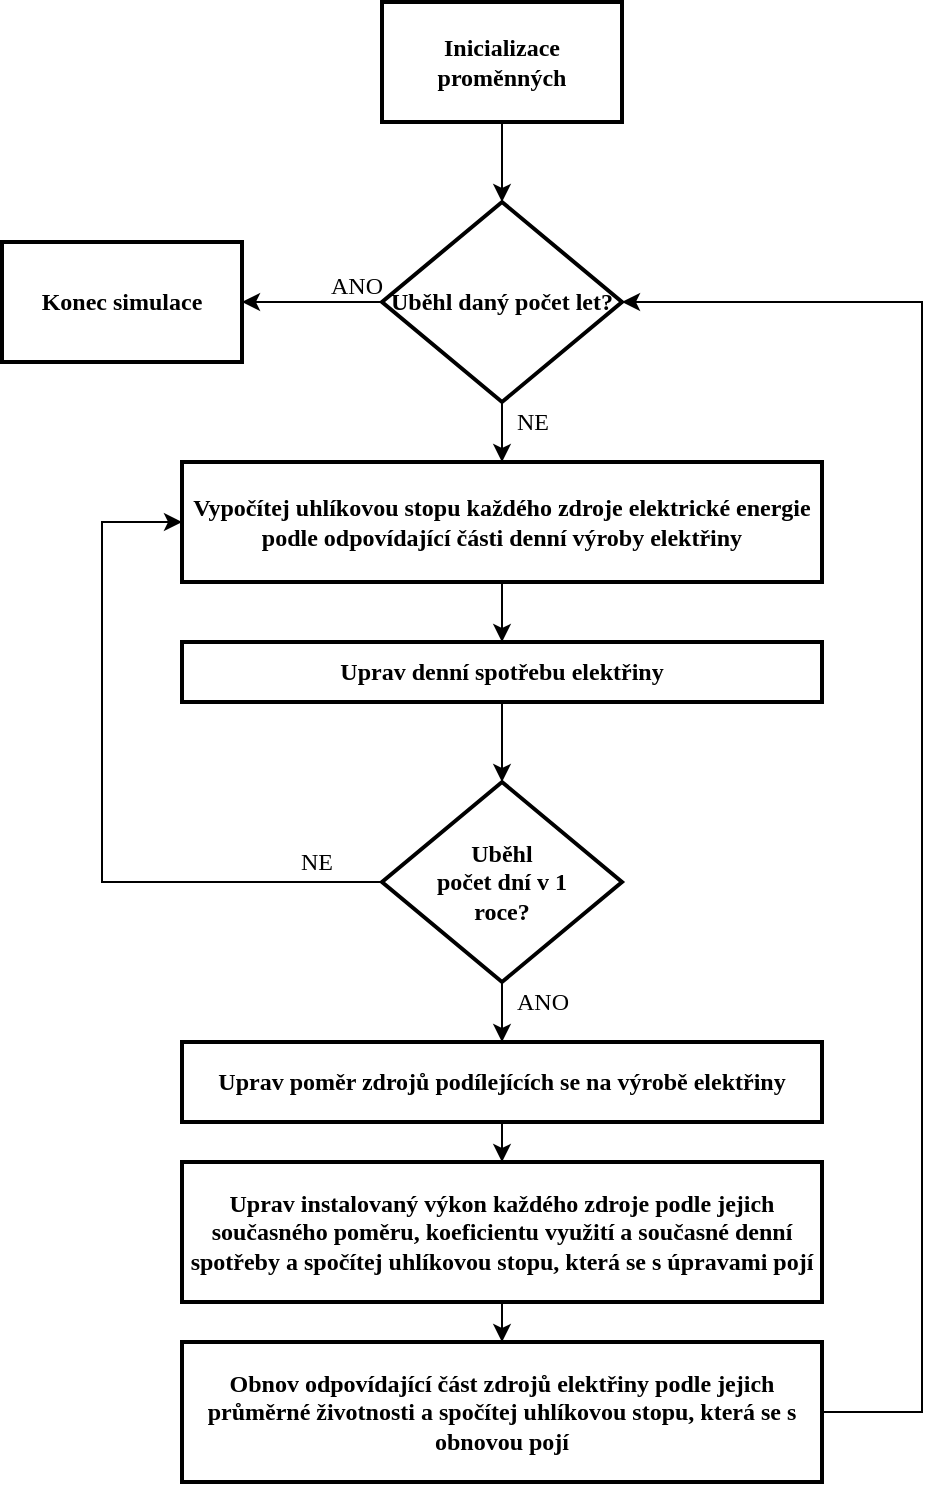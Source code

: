 <mxfile version="12.3.7" type="device" pages="1"><diagram name="Page-1" id="8ce9d11a-91a2-4d17-14d8-a56ed91bf033"><mxGraphModel dx="1422" dy="762" grid="1" gridSize="10" guides="1" tooltips="1" connect="1" arrows="1" fold="1" page="1" pageScale="1" pageWidth="1100" pageHeight="850" background="#ffffff" math="0" shadow="0"><root><mxCell id="0"/><mxCell id="1" parent="0"/><mxCell id="NY1LbBJiRNI9XVGgdKvf-11" value="" style="edgeStyle=orthogonalEdgeStyle;rounded=0;orthogonalLoop=1;jettySize=auto;html=1;fontFamily=Verdana;" edge="1" parent="1" source="NY1LbBJiRNI9XVGgdKvf-3" target="NY1LbBJiRNI9XVGgdKvf-4"><mxGeometry relative="1" as="geometry"/></mxCell><mxCell id="NY1LbBJiRNI9XVGgdKvf-3" value="&lt;font face=&quot;Verdana&quot;&gt;Inicializace proměnných&lt;/font&gt;" style="html=1;whiteSpace=wrap;comic=0;strokeWidth=2;fontFamily=Comic Sans MS;fontStyle=1;" vertex="1" parent="1"><mxGeometry x="450" y="60" width="120" height="60" as="geometry"/></mxCell><mxCell id="NY1LbBJiRNI9XVGgdKvf-10" value="" style="edgeStyle=orthogonalEdgeStyle;rounded=0;orthogonalLoop=1;jettySize=auto;html=1;fontFamily=Verdana;" edge="1" parent="1" source="NY1LbBJiRNI9XVGgdKvf-4" target="NY1LbBJiRNI9XVGgdKvf-8"><mxGeometry relative="1" as="geometry"/></mxCell><mxCell id="NY1LbBJiRNI9XVGgdKvf-14" value="" style="edgeStyle=orthogonalEdgeStyle;rounded=0;orthogonalLoop=1;jettySize=auto;html=1;fontFamily=Verdana;" edge="1" parent="1" source="NY1LbBJiRNI9XVGgdKvf-4" target="NY1LbBJiRNI9XVGgdKvf-13"><mxGeometry relative="1" as="geometry"/></mxCell><mxCell id="NY1LbBJiRNI9XVGgdKvf-4" value="Uběhl daný počet let?" style="rhombus;html=1;align=center;whiteSpace=wrap;comic=0;strokeWidth=2;fontFamily=Verdana;fontStyle=1;" vertex="1" parent="1"><mxGeometry x="450" y="160" width="120" height="100" as="geometry"/></mxCell><mxCell id="NY1LbBJiRNI9XVGgdKvf-8" value="&lt;font&gt;Konec simulace&lt;/font&gt;" style="html=1;whiteSpace=wrap;comic=0;strokeWidth=2;fontFamily=Verdana;fontStyle=1;" vertex="1" parent="1"><mxGeometry x="260" y="180" width="120" height="60" as="geometry"/></mxCell><mxCell id="NY1LbBJiRNI9XVGgdKvf-12" value="ANO" style="text;html=1;align=center;verticalAlign=middle;resizable=0;points=[];;autosize=1;fontFamily=Verdana;" vertex="1" parent="1"><mxGeometry x="417" y="192" width="40" height="20" as="geometry"/></mxCell><mxCell id="NY1LbBJiRNI9XVGgdKvf-17" value="" style="edgeStyle=orthogonalEdgeStyle;rounded=0;orthogonalLoop=1;jettySize=auto;html=1;fontFamily=Verdana;" edge="1" parent="1" source="NY1LbBJiRNI9XVGgdKvf-13" target="NY1LbBJiRNI9XVGgdKvf-16"><mxGeometry relative="1" as="geometry"/></mxCell><mxCell id="NY1LbBJiRNI9XVGgdKvf-13" value="&lt;font&gt;Vypočítej uhlíkovou stopu každého zdroje elektrické energie podle odpovídající části denní výroby elektřiny&lt;/font&gt;" style="html=1;whiteSpace=wrap;comic=0;strokeWidth=2;fontFamily=Verdana;fontStyle=1;" vertex="1" parent="1"><mxGeometry x="350" y="290" width="320" height="60" as="geometry"/></mxCell><mxCell id="NY1LbBJiRNI9XVGgdKvf-21" value="" style="edgeStyle=orthogonalEdgeStyle;rounded=0;orthogonalLoop=1;jettySize=auto;html=1;fontFamily=Verdana;" edge="1" parent="1" source="NY1LbBJiRNI9XVGgdKvf-16" target="NY1LbBJiRNI9XVGgdKvf-20"><mxGeometry relative="1" as="geometry"/></mxCell><mxCell id="NY1LbBJiRNI9XVGgdKvf-16" value="&lt;font&gt;Uprav denní spotřebu elektřiny&lt;/font&gt;" style="html=1;whiteSpace=wrap;comic=0;strokeWidth=2;fontFamily=Verdana;fontStyle=1;" vertex="1" parent="1"><mxGeometry x="350" y="380" width="320" height="30" as="geometry"/></mxCell><mxCell id="NY1LbBJiRNI9XVGgdKvf-15" value="NE" style="text;html=1;align=center;verticalAlign=middle;resizable=0;points=[];;autosize=1;fontFamily=Verdana;" vertex="1" parent="1"><mxGeometry x="510" y="260" width="30" height="20" as="geometry"/></mxCell><mxCell id="NY1LbBJiRNI9XVGgdKvf-23" style="edgeStyle=orthogonalEdgeStyle;rounded=0;orthogonalLoop=1;jettySize=auto;html=1;entryX=0;entryY=0.5;entryDx=0;entryDy=0;fontFamily=Verdana;" edge="1" parent="1" source="NY1LbBJiRNI9XVGgdKvf-20" target="NY1LbBJiRNI9XVGgdKvf-13"><mxGeometry relative="1" as="geometry"><mxPoint x="260" y="320" as="targetPoint"/><Array as="points"><mxPoint x="310" y="500"/><mxPoint x="310" y="320"/></Array></mxGeometry></mxCell><mxCell id="NY1LbBJiRNI9XVGgdKvf-26" value="" style="edgeStyle=orthogonalEdgeStyle;rounded=0;orthogonalLoop=1;jettySize=auto;html=1;fontFamily=Verdana;" edge="1" parent="1" source="NY1LbBJiRNI9XVGgdKvf-20" target="NY1LbBJiRNI9XVGgdKvf-25"><mxGeometry relative="1" as="geometry"/></mxCell><mxCell id="NY1LbBJiRNI9XVGgdKvf-20" value="Uběhl&lt;br&gt;počet dní v 1 &lt;br&gt;roce?" style="rhombus;html=1;align=center;whiteSpace=wrap;comic=0;strokeWidth=2;fontFamily=Verdana;fontStyle=1;" vertex="1" parent="1"><mxGeometry x="450" y="450" width="120" height="100" as="geometry"/></mxCell><mxCell id="NY1LbBJiRNI9XVGgdKvf-24" value="NE" style="text;html=1;align=center;verticalAlign=middle;resizable=0;points=[];;autosize=1;fontFamily=Verdana;" vertex="1" parent="1"><mxGeometry x="402" y="480" width="30" height="20" as="geometry"/></mxCell><mxCell id="NY1LbBJiRNI9XVGgdKvf-28" value="" style="edgeStyle=orthogonalEdgeStyle;rounded=0;orthogonalLoop=1;jettySize=auto;html=1;fontFamily=Verdana;" edge="1" parent="1" source="NY1LbBJiRNI9XVGgdKvf-25" target="NY1LbBJiRNI9XVGgdKvf-27"><mxGeometry relative="1" as="geometry"/></mxCell><mxCell id="NY1LbBJiRNI9XVGgdKvf-25" value="&lt;font&gt;Uprav poměr zdrojů podílejících se na výrobě elektřiny&lt;/font&gt;" style="html=1;whiteSpace=wrap;comic=0;strokeWidth=2;fontFamily=Verdana;fontStyle=1;" vertex="1" parent="1"><mxGeometry x="350" y="580" width="320" height="40" as="geometry"/></mxCell><mxCell id="NY1LbBJiRNI9XVGgdKvf-30" value="" style="edgeStyle=orthogonalEdgeStyle;rounded=0;orthogonalLoop=1;jettySize=auto;html=1;fontFamily=Verdana;" edge="1" parent="1" source="NY1LbBJiRNI9XVGgdKvf-27" target="NY1LbBJiRNI9XVGgdKvf-29"><mxGeometry relative="1" as="geometry"/></mxCell><mxCell id="NY1LbBJiRNI9XVGgdKvf-27" value="&lt;font&gt;Uprav instalovaný výkon každého zdroje podle jejich současného poměru, koeficientu využití a současné denní spotřeby a spočítej uhlíkovou stopu, která se s úpravami pojí&lt;/font&gt;" style="html=1;whiteSpace=wrap;comic=0;strokeWidth=2;fontFamily=Verdana;fontStyle=1;" vertex="1" parent="1"><mxGeometry x="350" y="640" width="320" height="70" as="geometry"/></mxCell><mxCell id="NY1LbBJiRNI9XVGgdKvf-35" style="edgeStyle=orthogonalEdgeStyle;rounded=0;orthogonalLoop=1;jettySize=auto;html=1;entryX=1;entryY=0.5;entryDx=0;entryDy=0;fontFamily=Verdana;" edge="1" parent="1" source="NY1LbBJiRNI9XVGgdKvf-29" target="NY1LbBJiRNI9XVGgdKvf-4"><mxGeometry relative="1" as="geometry"><mxPoint x="770" y="210" as="targetPoint"/><Array as="points"><mxPoint x="720" y="765"/><mxPoint x="720" y="210"/></Array></mxGeometry></mxCell><mxCell id="NY1LbBJiRNI9XVGgdKvf-29" value="&lt;font&gt;Obnov odpovídající část zdrojů elektřiny podle jejich průměrné životnosti a spočítej uhlíkovou stopu, která se s obnovou pojí&lt;/font&gt;" style="html=1;whiteSpace=wrap;comic=0;strokeWidth=2;fontFamily=Verdana;fontStyle=1;" vertex="1" parent="1"><mxGeometry x="350" y="730" width="320" height="70" as="geometry"/></mxCell><mxCell id="NY1LbBJiRNI9XVGgdKvf-34" value="ANO" style="text;html=1;align=center;verticalAlign=middle;resizable=0;points=[];;autosize=1;fontFamily=Verdana;" vertex="1" parent="1"><mxGeometry x="510" y="550" width="40" height="20" as="geometry"/></mxCell></root></mxGraphModel></diagram></mxfile>